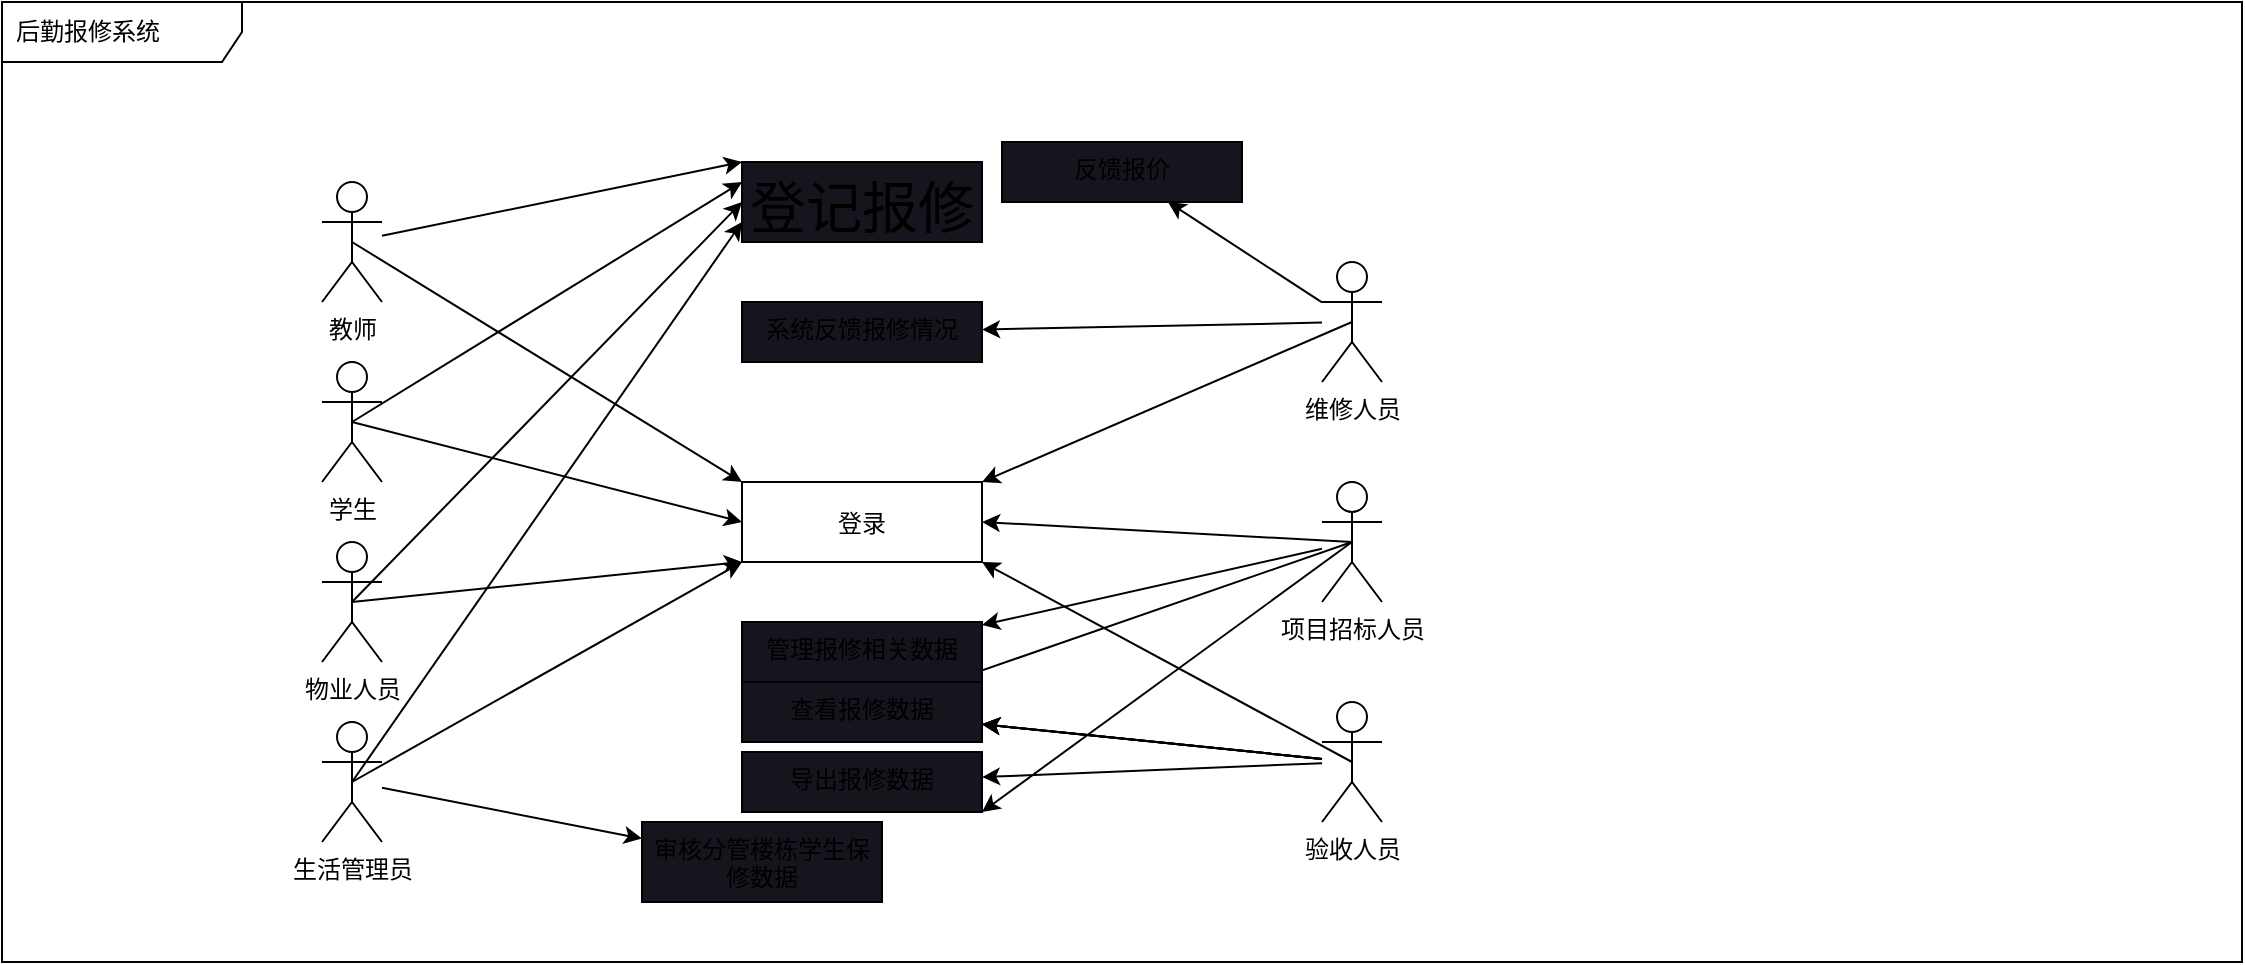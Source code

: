<mxfile>
    <diagram id="TKM0MHDPBt3ku708IUVu" name="第 1 页">
        <mxGraphModel dx="1573" dy="315" grid="1" gridSize="10" guides="1" tooltips="1" connect="1" arrows="1" fold="1" page="1" pageScale="1" pageWidth="827" pageHeight="1169" math="0" shadow="0">
            <root>
                <mxCell id="0"/>
                <mxCell id="1" parent="0"/>
                <mxCell id="25" value="后勤报修系统" style="shape=umlFrame;whiteSpace=wrap;html=1;width=120;height=30;boundedLbl=1;verticalAlign=middle;align=left;spacingLeft=5;" parent="1" vertex="1">
                    <mxGeometry x="-50" y="40" width="1120" height="480" as="geometry"/>
                </mxCell>
                <mxCell id="17" value="" style="edgeStyle=none;html=1;entryX=0;entryY=0;entryDx=0;entryDy=0;rounded=0;" parent="1" source="4" target="16" edge="1">
                    <mxGeometry relative="1" as="geometry"/>
                </mxCell>
                <mxCell id="38" style="edgeStyle=none;html=1;exitX=0.5;exitY=0.5;exitDx=0;exitDy=0;exitPerimeter=0;entryX=0;entryY=0;entryDx=0;entryDy=0;" edge="1" parent="1" source="4" target="37">
                    <mxGeometry relative="1" as="geometry"/>
                </mxCell>
                <mxCell id="4" value="教师" style="shape=umlActor;verticalLabelPosition=bottom;verticalAlign=top;html=1;rounded=0;" parent="1" vertex="1">
                    <mxGeometry x="110" y="130" width="30" height="60" as="geometry"/>
                </mxCell>
                <mxCell id="18" style="edgeStyle=none;html=1;exitX=0.5;exitY=0.5;exitDx=0;exitDy=0;exitPerimeter=0;entryX=0;entryY=0.25;entryDx=0;entryDy=0;rounded=0;" parent="1" source="10" target="16" edge="1">
                    <mxGeometry relative="1" as="geometry"/>
                </mxCell>
                <mxCell id="39" style="edgeStyle=none;html=1;exitX=0.5;exitY=0.5;exitDx=0;exitDy=0;exitPerimeter=0;entryX=0;entryY=0.5;entryDx=0;entryDy=0;" edge="1" parent="1" source="10" target="37">
                    <mxGeometry relative="1" as="geometry"/>
                </mxCell>
                <mxCell id="10" value="学生" style="shape=umlActor;verticalLabelPosition=bottom;verticalAlign=top;html=1;rounded=0;" parent="1" vertex="1">
                    <mxGeometry x="110" y="220" width="30" height="60" as="geometry"/>
                </mxCell>
                <mxCell id="24" style="edgeStyle=none;html=1;exitX=0.5;exitY=0.5;exitDx=0;exitDy=0;exitPerimeter=0;entryX=0;entryY=0.75;entryDx=0;entryDy=0;rounded=0;" parent="1" source="11" target="16" edge="1">
                    <mxGeometry relative="1" as="geometry"/>
                </mxCell>
                <mxCell id="41" style="edgeStyle=none;html=1;exitX=0.5;exitY=0.5;exitDx=0;exitDy=0;exitPerimeter=0;entryX=0;entryY=1;entryDx=0;entryDy=0;" edge="1" parent="1" source="11" target="37">
                    <mxGeometry relative="1" as="geometry"/>
                </mxCell>
                <mxCell id="49" value="" style="edgeStyle=none;html=1;" edge="1" parent="1" source="11" target="48">
                    <mxGeometry relative="1" as="geometry"/>
                </mxCell>
                <mxCell id="11" value="生活管理员" style="shape=umlActor;verticalLabelPosition=bottom;verticalAlign=top;html=1;rounded=0;" parent="1" vertex="1">
                    <mxGeometry x="110" y="400" width="30" height="60" as="geometry"/>
                </mxCell>
                <mxCell id="22" style="edgeStyle=none;html=1;exitX=0.5;exitY=0.5;exitDx=0;exitDy=0;exitPerimeter=0;entryX=0;entryY=0.5;entryDx=0;entryDy=0;rounded=0;" parent="1" source="12" target="16" edge="1">
                    <mxGeometry relative="1" as="geometry"/>
                </mxCell>
                <mxCell id="40" style="edgeStyle=none;html=1;exitX=0.5;exitY=0.5;exitDx=0;exitDy=0;exitPerimeter=0;entryX=0;entryY=1;entryDx=0;entryDy=0;" edge="1" parent="1" source="12" target="37">
                    <mxGeometry relative="1" as="geometry"/>
                </mxCell>
                <mxCell id="12" value="物业人员" style="shape=umlActor;verticalLabelPosition=bottom;verticalAlign=top;html=1;rounded=0;" parent="1" vertex="1">
                    <mxGeometry x="110" y="310" width="30" height="60" as="geometry"/>
                </mxCell>
                <mxCell id="16" value="&lt;font style=&quot;font-size: 28px;&quot;&gt;登记报修&lt;/font&gt;" style="whiteSpace=wrap;html=1;verticalAlign=top;fillColor=rgb(24, 20, 29);rounded=0;" parent="1" vertex="1">
                    <mxGeometry x="320" y="120" width="120" height="40" as="geometry"/>
                </mxCell>
                <mxCell id="42" style="edgeStyle=none;html=1;exitX=0.5;exitY=0.5;exitDx=0;exitDy=0;exitPerimeter=0;entryX=1;entryY=0;entryDx=0;entryDy=0;" edge="1" parent="1" source="27" target="37">
                    <mxGeometry relative="1" as="geometry"/>
                </mxCell>
                <mxCell id="51" value="" style="edgeStyle=none;html=1;" edge="1" parent="1" source="27" target="50">
                    <mxGeometry relative="1" as="geometry"/>
                </mxCell>
                <mxCell id="55" value="" style="edgeStyle=none;html=1;" edge="1" parent="1" source="27" target="54">
                    <mxGeometry relative="1" as="geometry"/>
                </mxCell>
                <mxCell id="27" value="维修人员" style="shape=umlActor;verticalLabelPosition=bottom;verticalAlign=top;html=1;" vertex="1" parent="1">
                    <mxGeometry x="610" y="170" width="30" height="60" as="geometry"/>
                </mxCell>
                <mxCell id="43" style="edgeStyle=none;html=1;exitX=0.5;exitY=0.5;exitDx=0;exitDy=0;exitPerimeter=0;entryX=1;entryY=0.5;entryDx=0;entryDy=0;" edge="1" parent="1" source="28" target="37">
                    <mxGeometry relative="1" as="geometry"/>
                </mxCell>
                <mxCell id="57" value="" style="edgeStyle=none;html=1;" edge="1" parent="1" source="28" target="56">
                    <mxGeometry relative="1" as="geometry"/>
                </mxCell>
                <mxCell id="66" style="edgeStyle=none;html=1;exitX=0.5;exitY=0.5;exitDx=0;exitDy=0;exitPerimeter=0;" edge="1" parent="1" source="28" target="58">
                    <mxGeometry relative="1" as="geometry"/>
                </mxCell>
                <mxCell id="67" style="edgeStyle=none;html=1;exitX=0.5;exitY=0.5;exitDx=0;exitDy=0;exitPerimeter=0;entryX=1;entryY=1;entryDx=0;entryDy=0;" edge="1" parent="1" source="28" target="63">
                    <mxGeometry relative="1" as="geometry"/>
                </mxCell>
                <mxCell id="28" value="项目招标人员" style="shape=umlActor;verticalLabelPosition=bottom;verticalAlign=top;html=1;" vertex="1" parent="1">
                    <mxGeometry x="610" y="280" width="30" height="60" as="geometry"/>
                </mxCell>
                <mxCell id="44" style="edgeStyle=none;html=1;exitX=0.5;exitY=0.5;exitDx=0;exitDy=0;exitPerimeter=0;entryX=1;entryY=1;entryDx=0;entryDy=0;" edge="1" parent="1" source="30" target="37">
                    <mxGeometry relative="1" as="geometry"/>
                </mxCell>
                <mxCell id="59" value="" style="edgeStyle=none;html=1;" edge="1" parent="1" source="30" target="58">
                    <mxGeometry relative="1" as="geometry"/>
                </mxCell>
                <mxCell id="60" value="" style="edgeStyle=none;html=1;" edge="1" parent="1" source="30" target="58">
                    <mxGeometry relative="1" as="geometry"/>
                </mxCell>
                <mxCell id="61" value="" style="edgeStyle=none;html=1;" edge="1" parent="1" source="30" target="58">
                    <mxGeometry relative="1" as="geometry"/>
                </mxCell>
                <mxCell id="62" value="" style="edgeStyle=none;html=1;" edge="1" parent="1" source="30" target="58">
                    <mxGeometry relative="1" as="geometry"/>
                </mxCell>
                <mxCell id="64" value="" style="edgeStyle=none;html=1;" edge="1" parent="1" source="30" target="63">
                    <mxGeometry relative="1" as="geometry"/>
                </mxCell>
                <mxCell id="30" value="验收人员" style="shape=umlActor;verticalLabelPosition=bottom;verticalAlign=top;html=1;" vertex="1" parent="1">
                    <mxGeometry x="610" y="390" width="30" height="60" as="geometry"/>
                </mxCell>
                <mxCell id="37" value="登录" style="fontStyle=0;" vertex="1" parent="1">
                    <mxGeometry x="320" y="280" width="120" height="40" as="geometry"/>
                </mxCell>
                <mxCell id="48" value="审核分管楼栋学生保修数据" style="rounded=0;whiteSpace=wrap;html=1;verticalAlign=top;fillColor=rgb(24, 20, 29);" vertex="1" parent="1">
                    <mxGeometry x="270" y="450" width="120" height="40" as="geometry"/>
                </mxCell>
                <mxCell id="50" value="系统反馈报修情况" style="whiteSpace=wrap;html=1;verticalAlign=top;fillColor=rgb(24, 20, 29);" vertex="1" parent="1">
                    <mxGeometry x="320" y="190" width="120" height="30" as="geometry"/>
                </mxCell>
                <mxCell id="54" value="反馈报价" style="whiteSpace=wrap;html=1;verticalAlign=top;fillColor=rgb(24, 20, 29);" vertex="1" parent="1">
                    <mxGeometry x="450" y="110" width="120" height="30" as="geometry"/>
                </mxCell>
                <mxCell id="56" value="管理报修相关数据" style="whiteSpace=wrap;html=1;verticalAlign=top;fillColor=rgb(24, 20, 29);" vertex="1" parent="1">
                    <mxGeometry x="320" y="350" width="120" height="30" as="geometry"/>
                </mxCell>
                <mxCell id="58" value="查看报修数据" style="whiteSpace=wrap;html=1;verticalAlign=top;fillColor=rgb(24, 20, 29);" vertex="1" parent="1">
                    <mxGeometry x="320" y="380" width="120" height="30" as="geometry"/>
                </mxCell>
                <mxCell id="63" value="导出报修数据" style="whiteSpace=wrap;html=1;verticalAlign=top;fillColor=rgb(24, 20, 29);" vertex="1" parent="1">
                    <mxGeometry x="320" y="415" width="120" height="30" as="geometry"/>
                </mxCell>
            </root>
        </mxGraphModel>
    </diagram>
</mxfile>